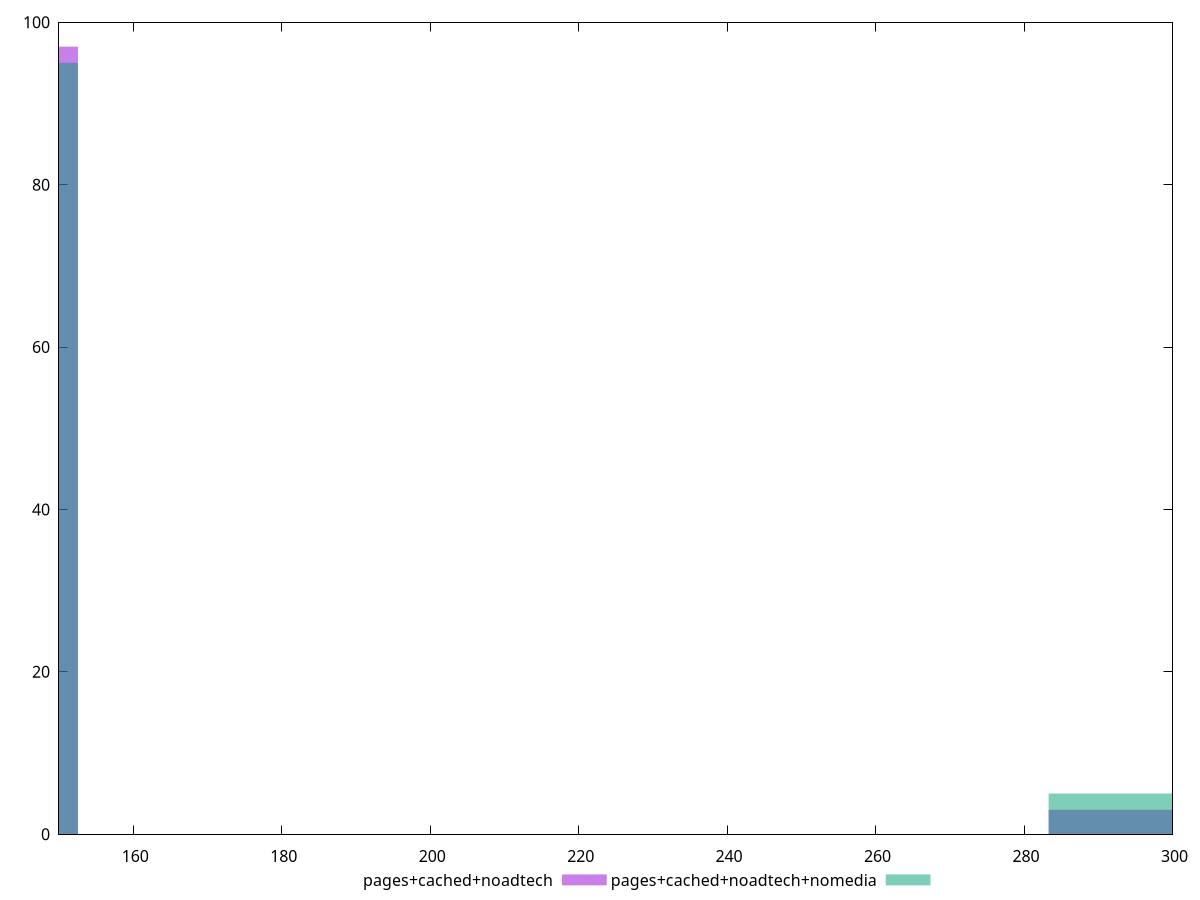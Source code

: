 reset

$pagesCachedNoadtech <<EOF
130.7606382938814 97
305.1081560190566 3
EOF

$pagesCachedNoadtechNomedia <<EOF
130.7606382938814 95
305.1081560190566 5
EOF

set key outside below
set boxwidth 43.5868794312938
set xrange [150:300]
set yrange [0:100]
set trange [0:100]
set style fill transparent solid 0.5 noborder
set terminal svg size 640, 500 enhanced background rgb 'white'
set output "report_00011_2021-02-09T10:53:21.242Z/unused-css-rules/comparison/histogram/2_vs_3.svg"

plot $pagesCachedNoadtech title "pages+cached+noadtech" with boxes, \
     $pagesCachedNoadtechNomedia title "pages+cached+noadtech+nomedia" with boxes

reset
